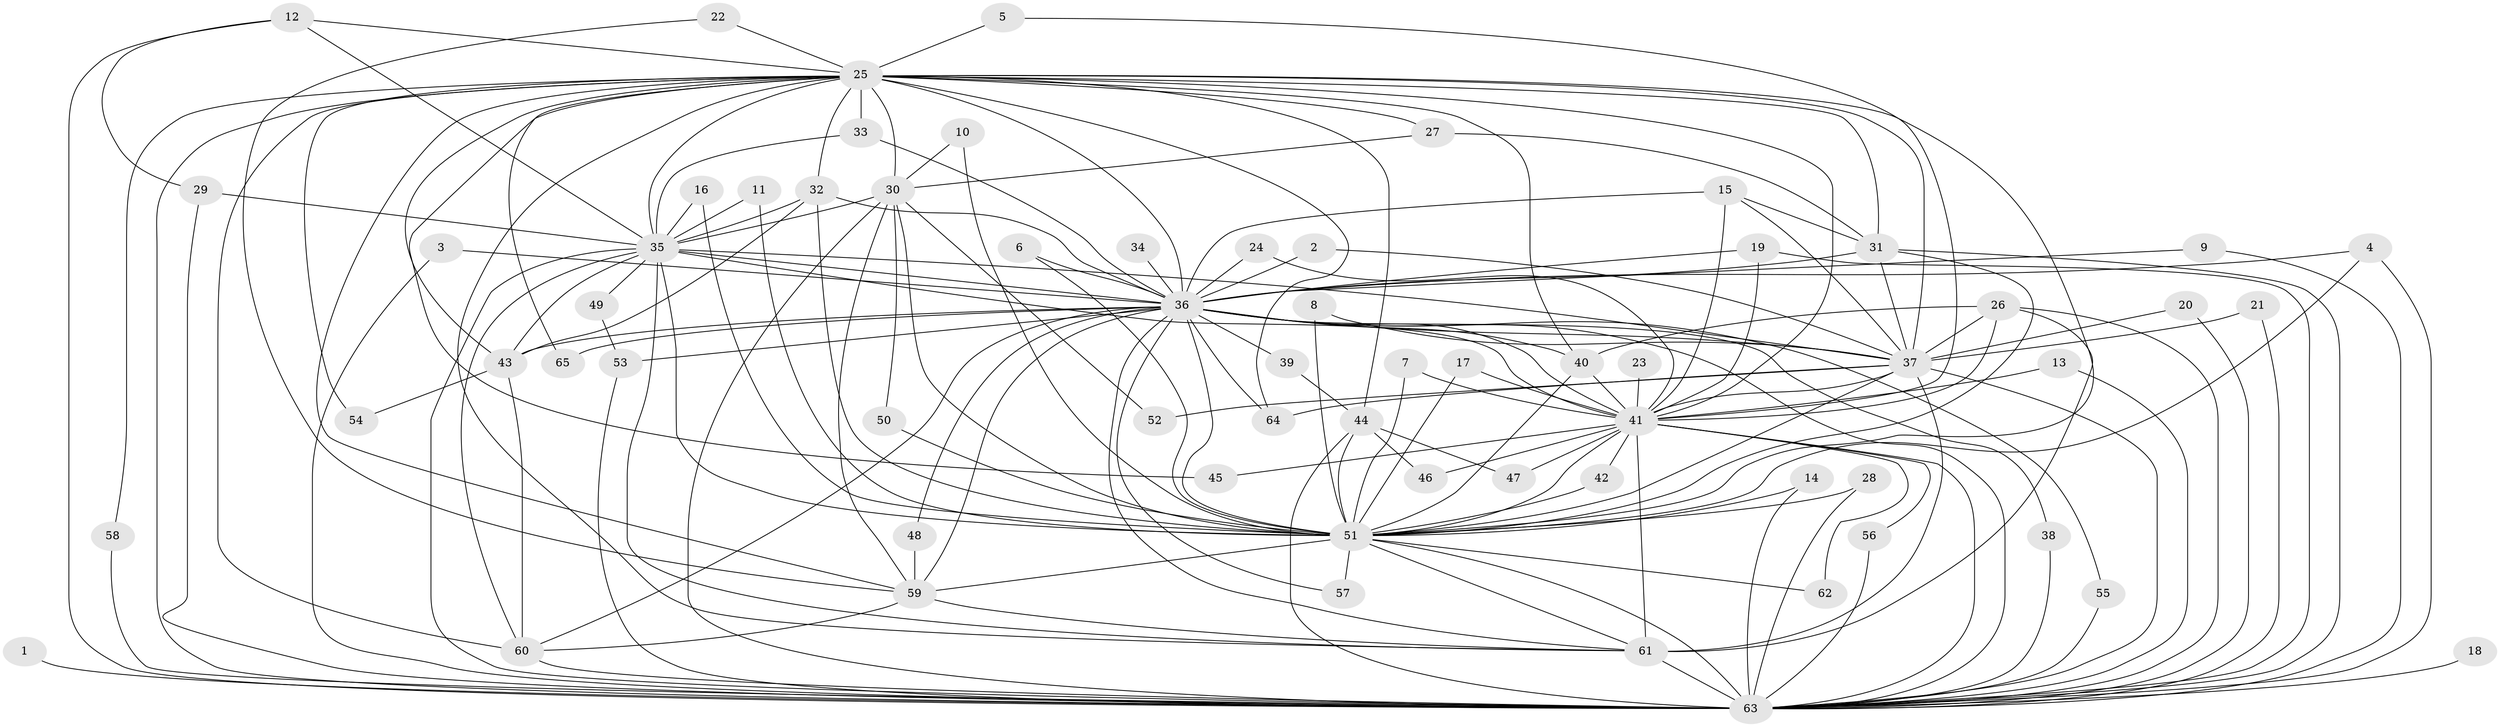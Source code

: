 // original degree distribution, {31: 0.007936507936507936, 30: 0.007936507936507936, 27: 0.015873015873015872, 21: 0.015873015873015872, 26: 0.007936507936507936, 22: 0.007936507936507936, 12: 0.007936507936507936, 24: 0.007936507936507936, 2: 0.5714285714285714, 8: 0.007936507936507936, 4: 0.0873015873015873, 5: 0.07142857142857142, 3: 0.1746031746031746, 6: 0.007936507936507936}
// Generated by graph-tools (version 1.1) at 2025/49/03/09/25 03:49:28]
// undirected, 65 vertices, 169 edges
graph export_dot {
graph [start="1"]
  node [color=gray90,style=filled];
  1;
  2;
  3;
  4;
  5;
  6;
  7;
  8;
  9;
  10;
  11;
  12;
  13;
  14;
  15;
  16;
  17;
  18;
  19;
  20;
  21;
  22;
  23;
  24;
  25;
  26;
  27;
  28;
  29;
  30;
  31;
  32;
  33;
  34;
  35;
  36;
  37;
  38;
  39;
  40;
  41;
  42;
  43;
  44;
  45;
  46;
  47;
  48;
  49;
  50;
  51;
  52;
  53;
  54;
  55;
  56;
  57;
  58;
  59;
  60;
  61;
  62;
  63;
  64;
  65;
  1 -- 63 [weight=2.0];
  2 -- 36 [weight=1.0];
  2 -- 37 [weight=1.0];
  3 -- 36 [weight=1.0];
  3 -- 63 [weight=1.0];
  4 -- 36 [weight=1.0];
  4 -- 51 [weight=1.0];
  4 -- 63 [weight=1.0];
  5 -- 25 [weight=1.0];
  5 -- 41 [weight=1.0];
  6 -- 36 [weight=1.0];
  6 -- 51 [weight=1.0];
  7 -- 41 [weight=1.0];
  7 -- 51 [weight=1.0];
  8 -- 37 [weight=1.0];
  8 -- 51 [weight=1.0];
  9 -- 36 [weight=1.0];
  9 -- 63 [weight=1.0];
  10 -- 30 [weight=1.0];
  10 -- 51 [weight=1.0];
  11 -- 35 [weight=1.0];
  11 -- 51 [weight=1.0];
  12 -- 25 [weight=1.0];
  12 -- 29 [weight=1.0];
  12 -- 35 [weight=1.0];
  12 -- 63 [weight=1.0];
  13 -- 41 [weight=1.0];
  13 -- 63 [weight=1.0];
  14 -- 51 [weight=1.0];
  14 -- 63 [weight=1.0];
  15 -- 31 [weight=1.0];
  15 -- 36 [weight=1.0];
  15 -- 37 [weight=1.0];
  15 -- 41 [weight=1.0];
  16 -- 35 [weight=1.0];
  16 -- 51 [weight=1.0];
  17 -- 41 [weight=1.0];
  17 -- 51 [weight=1.0];
  18 -- 63 [weight=2.0];
  19 -- 36 [weight=1.0];
  19 -- 41 [weight=1.0];
  19 -- 63 [weight=1.0];
  20 -- 37 [weight=1.0];
  20 -- 63 [weight=1.0];
  21 -- 37 [weight=1.0];
  21 -- 63 [weight=1.0];
  22 -- 25 [weight=1.0];
  22 -- 59 [weight=1.0];
  23 -- 41 [weight=2.0];
  24 -- 36 [weight=1.0];
  24 -- 41 [weight=1.0];
  25 -- 27 [weight=1.0];
  25 -- 30 [weight=1.0];
  25 -- 31 [weight=1.0];
  25 -- 32 [weight=1.0];
  25 -- 33 [weight=2.0];
  25 -- 35 [weight=1.0];
  25 -- 36 [weight=2.0];
  25 -- 37 [weight=3.0];
  25 -- 40 [weight=1.0];
  25 -- 41 [weight=2.0];
  25 -- 43 [weight=1.0];
  25 -- 44 [weight=1.0];
  25 -- 45 [weight=1.0];
  25 -- 51 [weight=1.0];
  25 -- 54 [weight=1.0];
  25 -- 58 [weight=1.0];
  25 -- 59 [weight=1.0];
  25 -- 60 [weight=1.0];
  25 -- 61 [weight=1.0];
  25 -- 63 [weight=2.0];
  25 -- 64 [weight=1.0];
  25 -- 65 [weight=1.0];
  26 -- 37 [weight=2.0];
  26 -- 40 [weight=1.0];
  26 -- 41 [weight=1.0];
  26 -- 61 [weight=1.0];
  26 -- 63 [weight=1.0];
  27 -- 30 [weight=1.0];
  27 -- 31 [weight=1.0];
  28 -- 51 [weight=1.0];
  28 -- 63 [weight=1.0];
  29 -- 35 [weight=2.0];
  29 -- 63 [weight=2.0];
  30 -- 35 [weight=1.0];
  30 -- 50 [weight=1.0];
  30 -- 51 [weight=1.0];
  30 -- 52 [weight=1.0];
  30 -- 59 [weight=1.0];
  30 -- 63 [weight=2.0];
  31 -- 36 [weight=1.0];
  31 -- 37 [weight=1.0];
  31 -- 51 [weight=1.0];
  31 -- 63 [weight=1.0];
  32 -- 35 [weight=1.0];
  32 -- 36 [weight=1.0];
  32 -- 43 [weight=1.0];
  32 -- 51 [weight=1.0];
  33 -- 35 [weight=1.0];
  33 -- 36 [weight=1.0];
  34 -- 36 [weight=1.0];
  35 -- 36 [weight=4.0];
  35 -- 37 [weight=2.0];
  35 -- 41 [weight=1.0];
  35 -- 43 [weight=1.0];
  35 -- 49 [weight=1.0];
  35 -- 51 [weight=1.0];
  35 -- 60 [weight=1.0];
  35 -- 61 [weight=1.0];
  35 -- 63 [weight=2.0];
  36 -- 37 [weight=2.0];
  36 -- 38 [weight=1.0];
  36 -- 39 [weight=1.0];
  36 -- 40 [weight=1.0];
  36 -- 41 [weight=2.0];
  36 -- 43 [weight=2.0];
  36 -- 48 [weight=1.0];
  36 -- 51 [weight=3.0];
  36 -- 53 [weight=2.0];
  36 -- 55 [weight=1.0];
  36 -- 57 [weight=1.0];
  36 -- 59 [weight=1.0];
  36 -- 60 [weight=1.0];
  36 -- 61 [weight=2.0];
  36 -- 63 [weight=4.0];
  36 -- 64 [weight=1.0];
  36 -- 65 [weight=1.0];
  37 -- 41 [weight=1.0];
  37 -- 51 [weight=2.0];
  37 -- 52 [weight=1.0];
  37 -- 61 [weight=1.0];
  37 -- 63 [weight=2.0];
  37 -- 64 [weight=1.0];
  38 -- 63 [weight=1.0];
  39 -- 44 [weight=1.0];
  40 -- 41 [weight=1.0];
  40 -- 51 [weight=1.0];
  41 -- 42 [weight=1.0];
  41 -- 45 [weight=1.0];
  41 -- 46 [weight=1.0];
  41 -- 47 [weight=1.0];
  41 -- 51 [weight=1.0];
  41 -- 56 [weight=1.0];
  41 -- 61 [weight=1.0];
  41 -- 62 [weight=1.0];
  41 -- 63 [weight=3.0];
  42 -- 51 [weight=1.0];
  43 -- 54 [weight=1.0];
  43 -- 60 [weight=1.0];
  44 -- 46 [weight=1.0];
  44 -- 47 [weight=1.0];
  44 -- 51 [weight=1.0];
  44 -- 63 [weight=2.0];
  48 -- 59 [weight=1.0];
  49 -- 53 [weight=1.0];
  50 -- 51 [weight=1.0];
  51 -- 57 [weight=1.0];
  51 -- 59 [weight=1.0];
  51 -- 61 [weight=1.0];
  51 -- 62 [weight=1.0];
  51 -- 63 [weight=2.0];
  53 -- 63 [weight=1.0];
  55 -- 63 [weight=1.0];
  56 -- 63 [weight=1.0];
  58 -- 63 [weight=1.0];
  59 -- 60 [weight=1.0];
  59 -- 61 [weight=1.0];
  60 -- 63 [weight=1.0];
  61 -- 63 [weight=4.0];
}

